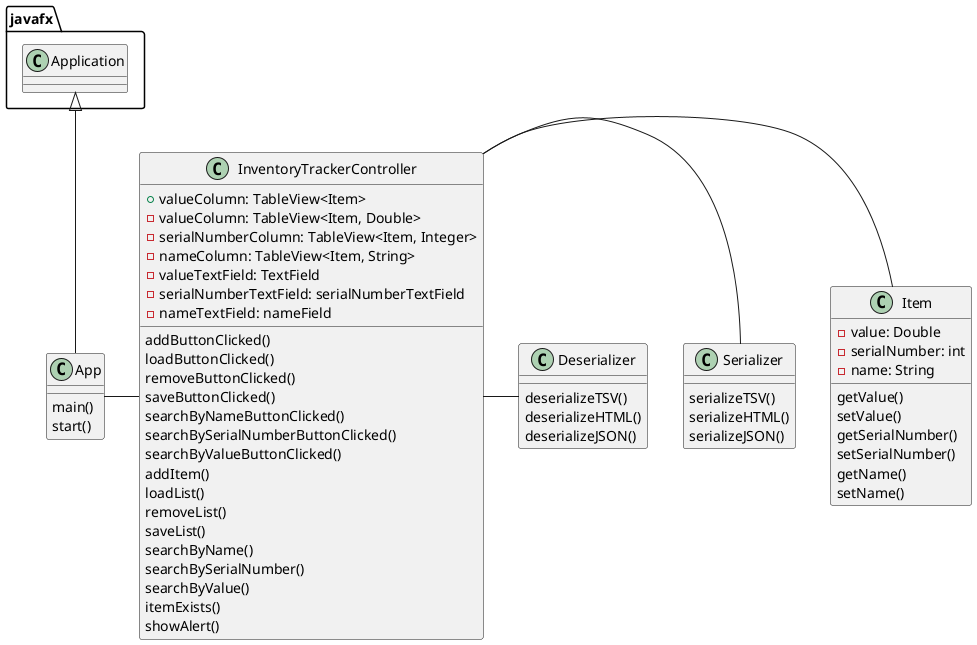 @startuml

class App {
    main()
    start()
}

class InventoryTrackerController {
+ valueColumn: TableView<Item>
- valueColumn: TableView<Item, Double>
- serialNumberColumn: TableView<Item, Integer>
- nameColumn: TableView<Item, String>
- valueTextField: TextField
- serialNumberTextField: serialNumberTextField
- nameTextField: nameField
addButtonClicked()
loadButtonClicked()
removeButtonClicked()
saveButtonClicked()
searchByNameButtonClicked()
searchBySerialNumberButtonClicked()
searchByValueButtonClicked()
addItem()
loadList()
removeList()
saveList()
searchByName()
searchBySerialNumber()
searchByValue()
itemExists()
showAlert()
}

class Item {
- value: Double
- serialNumber: int
- name: String
getValue()
setValue()
getSerialNumber()
setSerialNumber()
getName()
setName()
}

class Serializer {
serializeTSV()
serializeHTML()
serializeJSON()

}

class Deserializer {
deserializeTSV()
deserializeHTML()
deserializeJSON()
}

javafx.Application <|-- App

App - InventoryTrackerController

InventoryTrackerController - Item
InventoryTrackerController - Serializer
InventoryTrackerController - Deserializer

@enduml